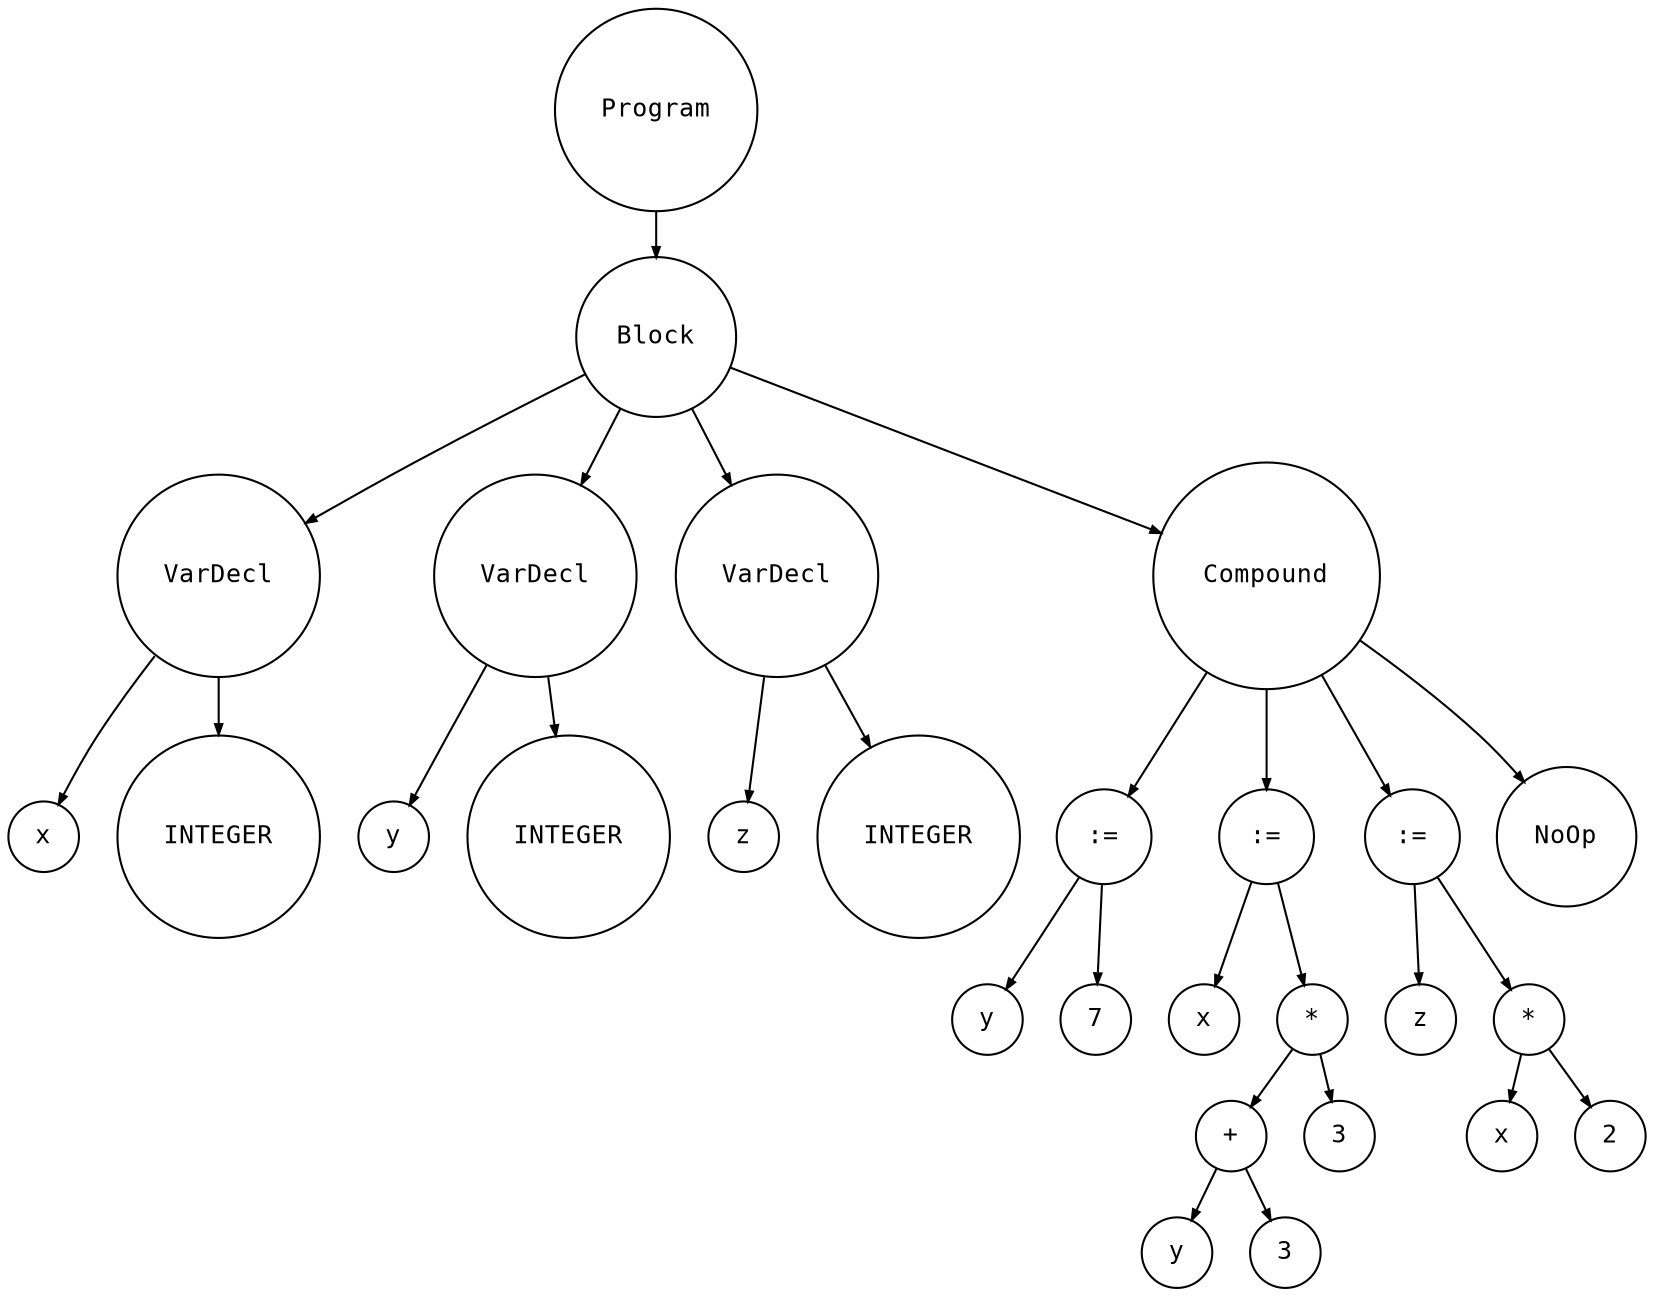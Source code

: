 digraph astgraph {
  node [shape=circle, fontsize=12, fontname="Courier", height=.1];
  ranksep=.3;
  edge [arrowsize=.5]
  node1 [label="Program"]
  node2 [label="Block"]
  node3 [label="VarDecl"]
  node4 [label="x"]
  node3 -> node4
  node5 [label="INTEGER"]
  node3 -> node5
  node6 [label="VarDecl"]
  node7 [label="y"]
  node6 -> node7
  node8 [label="INTEGER"]
  node6 -> node8
  node9 [label="VarDecl"]
  node10 [label="z"]
  node9 -> node10
  node11 [label="INTEGER"]
  node9 -> node11
  node12 [label="Compound"]
  node13 [label=":="]
  node14 [label="y"]
  node15 [label="7"]
  node13 -> node14
  node13 -> node15
  node12 -> node13
  node16 [label=":="]
  node17 [label="x"]
  node18 [label="*"]
  node19 [label="+"]
  node20 [label="y"]
  node21 [label="3"]
  node19 -> node20
  node19 -> node21
  node22 [label="3"]
  node18 -> node19
  node18 -> node22
  node16 -> node17
  node16 -> node18
  node12 -> node16
  node23 [label=":="]
  node24 [label="z"]
  node25 [label="*"]
  node26 [label="x"]
  node27 [label="2"]
  node25 -> node26
  node25 -> node27
  node23 -> node24
  node23 -> node25
  node12 -> node23
  node28 [label="NoOp"]
  node12 -> node28
  node2 -> node3
  node2 -> node6
  node2 -> node9
  node2 -> node12
  node1 -> node2
}
